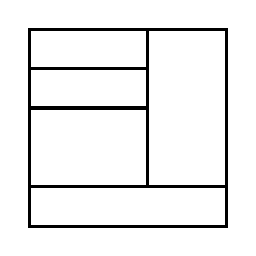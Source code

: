 \begin{tikzpicture}[very thick, scale=.5]
    \draw (0,4) rectangle (3,5);
    \draw (0,3) rectangle (3,4);
    \draw (0,1) rectangle (3,3);
    \draw (3,1) rectangle (5,5);
    \draw (0,0) rectangle (5,1);
\end{tikzpicture}
